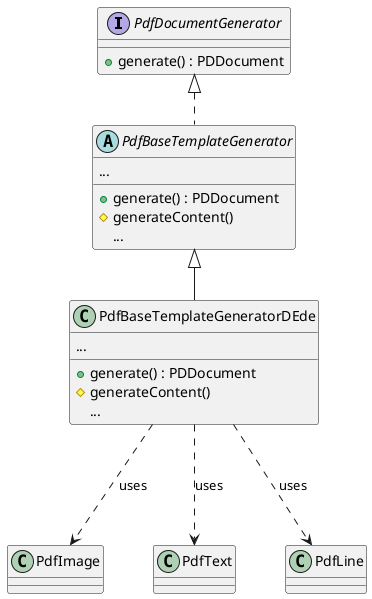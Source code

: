 @startuml
skinparam nodesep 50
skinparam ranksep 50
skinparam class {
  BackgroundColor<<interface>> #ffccff
  BackgroundColor<<abstract>> #ccccff
}

interface PdfDocumentGenerator {
    + generate() : PDDocument
}
abstract class PdfBaseTemplateGenerator implements PdfDocumentGenerator {
    ...
    + generate() : PDDocument
    # generateContent()
    {method} ...
}
class PdfBaseTemplateGeneratorDEde extends PdfBaseTemplateGenerator {
    ...
    + generate() : PDDocument
    # generateContent()
    {method} ...
}

PdfBaseTemplateGeneratorDEde ...> PdfImage : uses
PdfBaseTemplateGeneratorDEde ...> PdfText : uses
PdfBaseTemplateGeneratorDEde ...> PdfLine : uses
@enduml